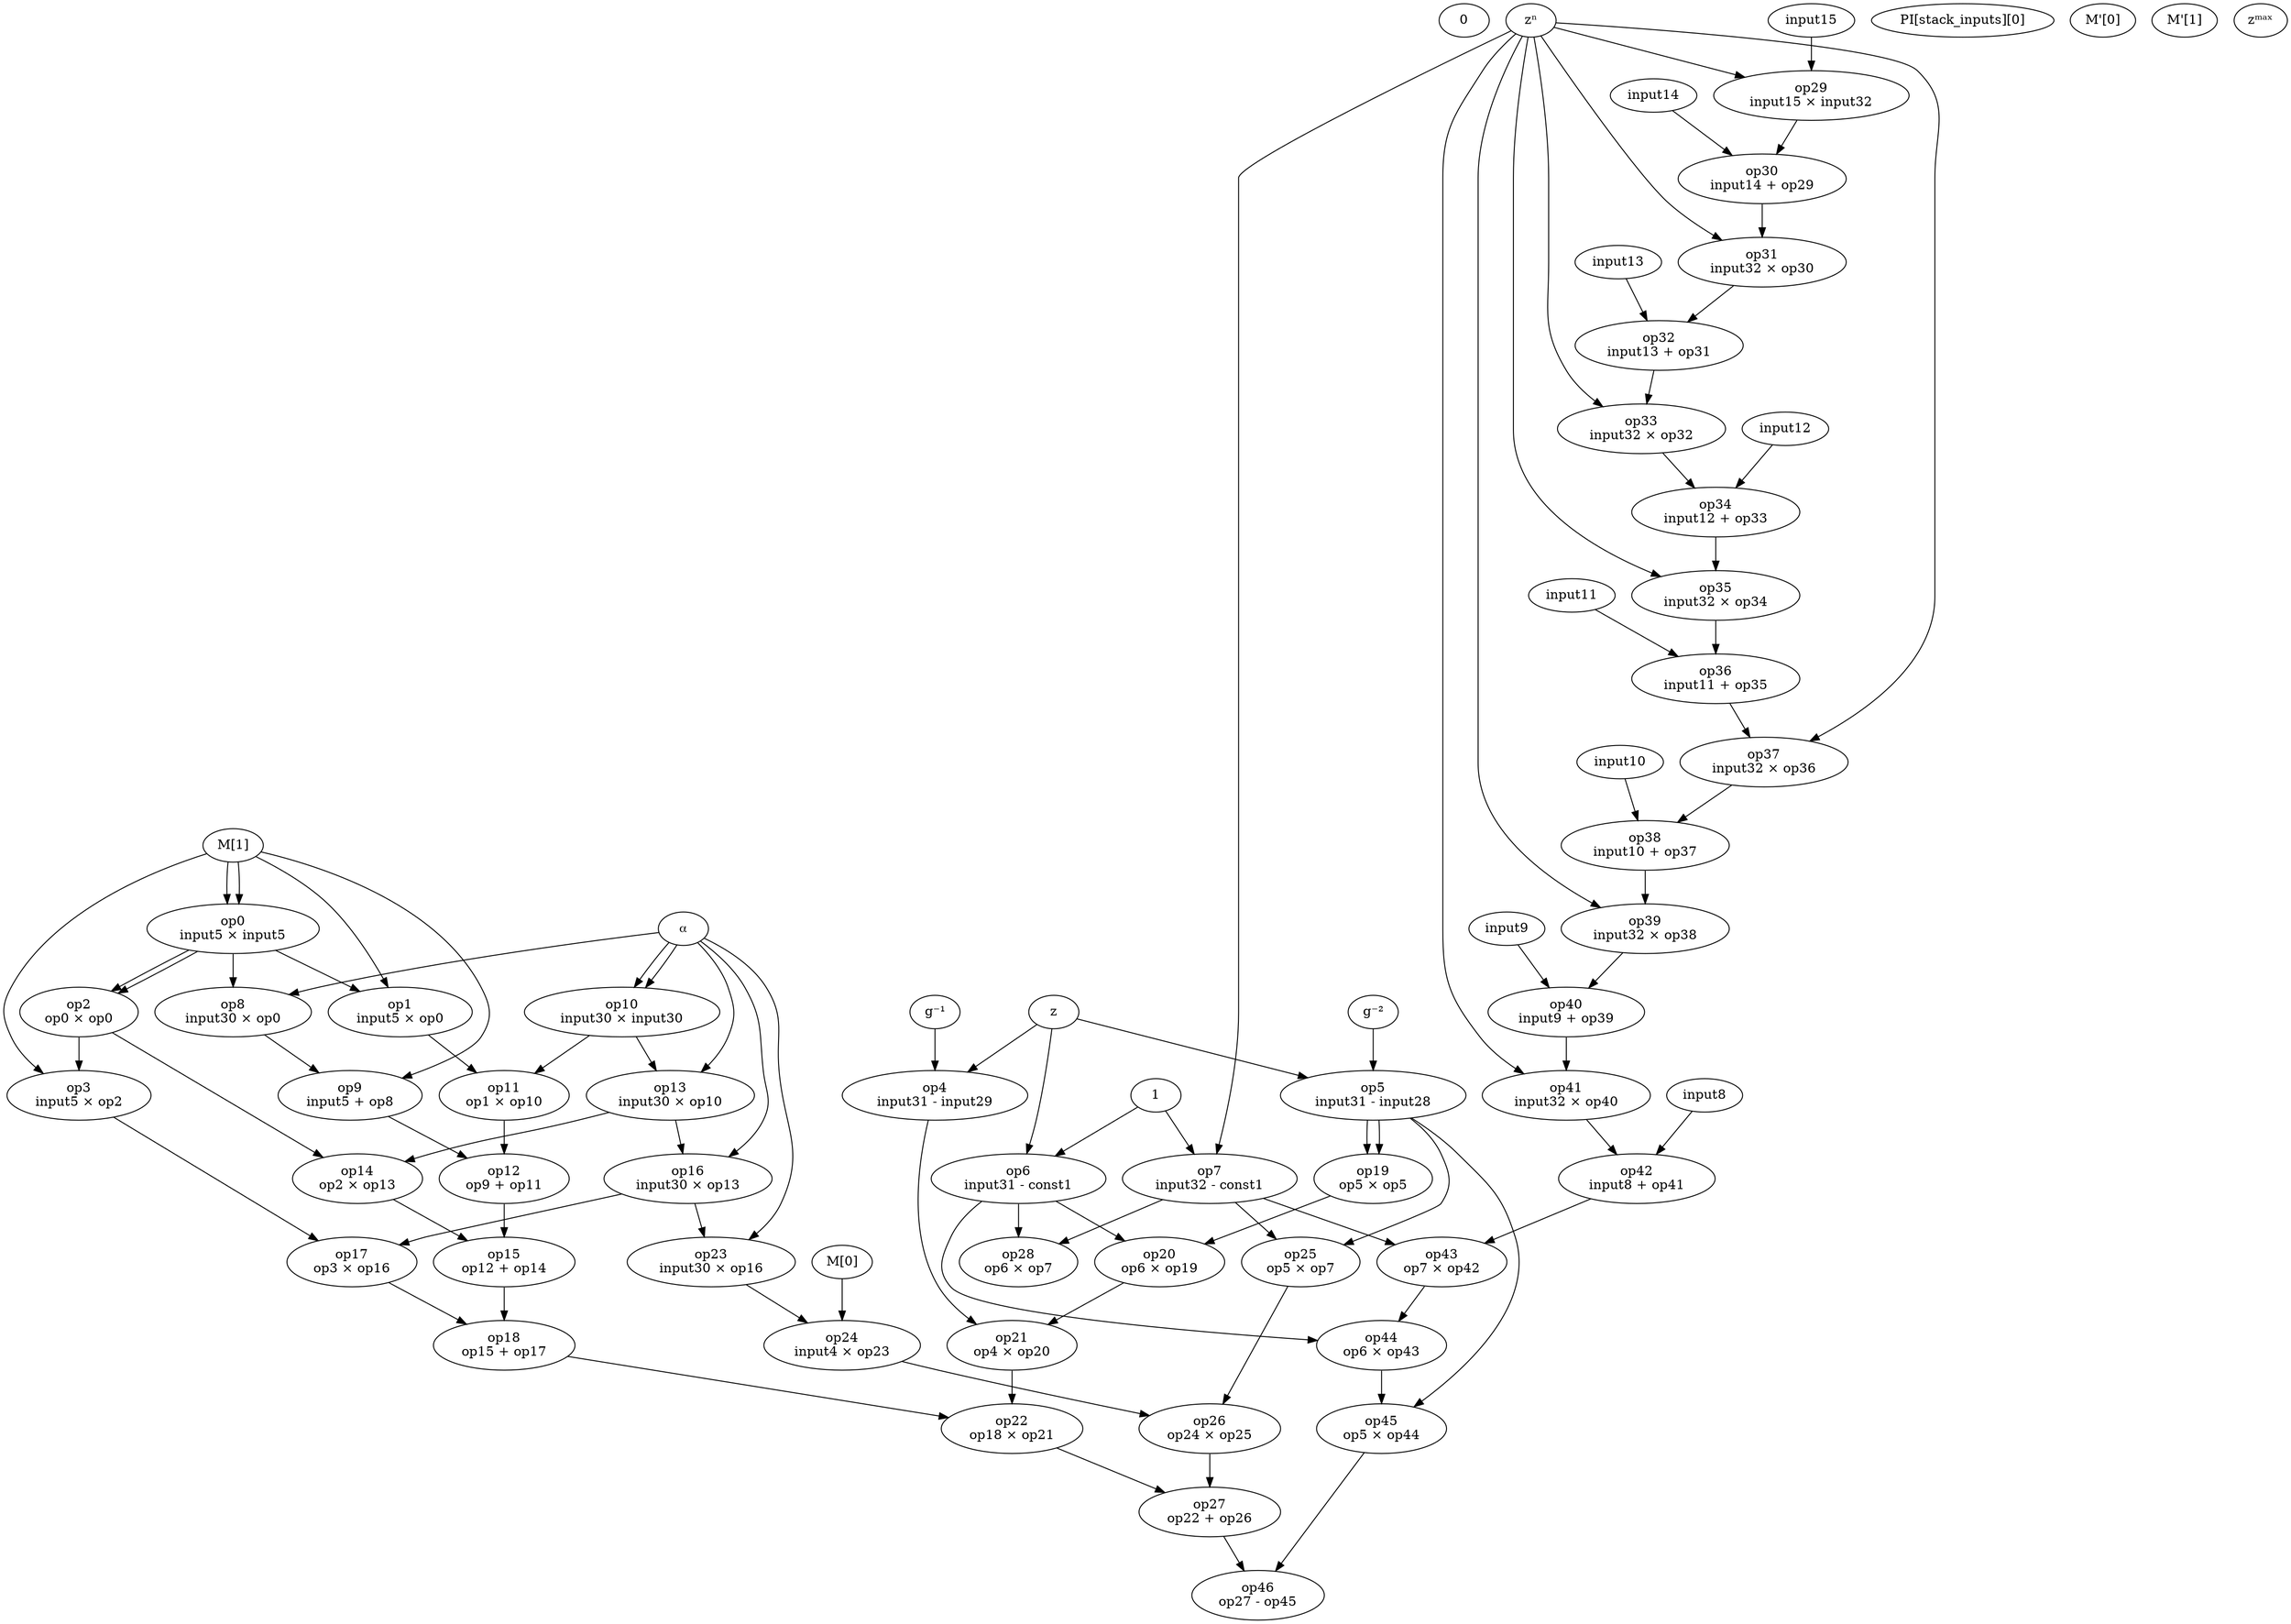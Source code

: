 digraph G {
const0 [label="0"]
const1 [label="1"]
input0 [label="PI[stack_inputs][0]"]
input4 [label="M[0]"]
input5 [label="M[1]"]
input16 [label="M'[0]"]
input17 [label="M'[1]"]
input28 [label="g⁻²"]
input29 [label="g⁻¹"]
input30 [label="⍺"]
input31 [label="z"]
input32 [label="zⁿ"]
input33 [label="zᵐᵃˣ"]
op0 [label="op0\ninput5 × input5"]
input5 -> op0
input5 -> op0
op1 [label="op1\ninput5 × op0"]
input5 -> op1
op0 -> op1
op2 [label="op2\nop0 × op0"]
op0 -> op2
op0 -> op2
op3 [label="op3\ninput5 × op2"]
input5 -> op3
op2 -> op3
op4 [label="op4\ninput31 - input29"]
input31 -> op4
input29 -> op4
op5 [label="op5\ninput31 - input28"]
input31 -> op5
input28 -> op5
op6 [label="op6\ninput31 - const1"]
input31 -> op6
const1 -> op6
op7 [label="op7\ninput32 - const1"]
input32 -> op7
const1 -> op7
op8 [label="op8\ninput30 × op0"]
input30 -> op8
op0 -> op8
op9 [label="op9\ninput5 + op8"]
input5 -> op9
op8 -> op9
op10 [label="op10\ninput30 × input30"]
input30 -> op10
input30 -> op10
op11 [label="op11\nop1 × op10"]
op1 -> op11
op10 -> op11
op12 [label="op12\nop9 + op11"]
op9 -> op12
op11 -> op12
op13 [label="op13\ninput30 × op10"]
input30 -> op13
op10 -> op13
op14 [label="op14\nop2 × op13"]
op2 -> op14
op13 -> op14
op15 [label="op15\nop12 + op14"]
op12 -> op15
op14 -> op15
op16 [label="op16\ninput30 × op13"]
input30 -> op16
op13 -> op16
op17 [label="op17\nop3 × op16"]
op3 -> op17
op16 -> op17
op18 [label="op18\nop15 + op17"]
op15 -> op18
op17 -> op18
op19 [label="op19\nop5 × op5"]
op5 -> op19
op5 -> op19
op20 [label="op20\nop6 × op19"]
op6 -> op20
op19 -> op20
op21 [label="op21\nop4 × op20"]
op4 -> op21
op20 -> op21
op22 [label="op22\nop18 × op21"]
op18 -> op22
op21 -> op22
op23 [label="op23\ninput30 × op16"]
input30 -> op23
op16 -> op23
op24 [label="op24\ninput4 × op23"]
input4 -> op24
op23 -> op24
op25 [label="op25\nop5 × op7"]
op5 -> op25
op7 -> op25
op26 [label="op26\nop24 × op25"]
op24 -> op26
op25 -> op26
op27 [label="op27\nop22 + op26"]
op22 -> op27
op26 -> op27
op28 [label="op28\nop6 × op7"]
op6 -> op28
op7 -> op28
op29 [label="op29\ninput15 × input32"]
input15 -> op29
input32 -> op29
op30 [label="op30\ninput14 + op29"]
input14 -> op30
op29 -> op30
op31 [label="op31\ninput32 × op30"]
input32 -> op31
op30 -> op31
op32 [label="op32\ninput13 + op31"]
input13 -> op32
op31 -> op32
op33 [label="op33\ninput32 × op32"]
input32 -> op33
op32 -> op33
op34 [label="op34\ninput12 + op33"]
input12 -> op34
op33 -> op34
op35 [label="op35\ninput32 × op34"]
input32 -> op35
op34 -> op35
op36 [label="op36\ninput11 + op35"]
input11 -> op36
op35 -> op36
op37 [label="op37\ninput32 × op36"]
input32 -> op37
op36 -> op37
op38 [label="op38\ninput10 + op37"]
input10 -> op38
op37 -> op38
op39 [label="op39\ninput32 × op38"]
input32 -> op39
op38 -> op39
op40 [label="op40\ninput9 + op39"]
input9 -> op40
op39 -> op40
op41 [label="op41\ninput32 × op40"]
input32 -> op41
op40 -> op41
op42 [label="op42\ninput8 + op41"]
input8 -> op42
op41 -> op42
op43 [label="op43\nop7 × op42"]
op7 -> op43
op42 -> op43
op44 [label="op44\nop6 × op43"]
op6 -> op44
op43 -> op44
op45 [label="op45\nop5 × op44"]
op5 -> op45
op44 -> op45
op46 [label="op46\nop27 - op45"]
op27 -> op46
op45 -> op46
}
